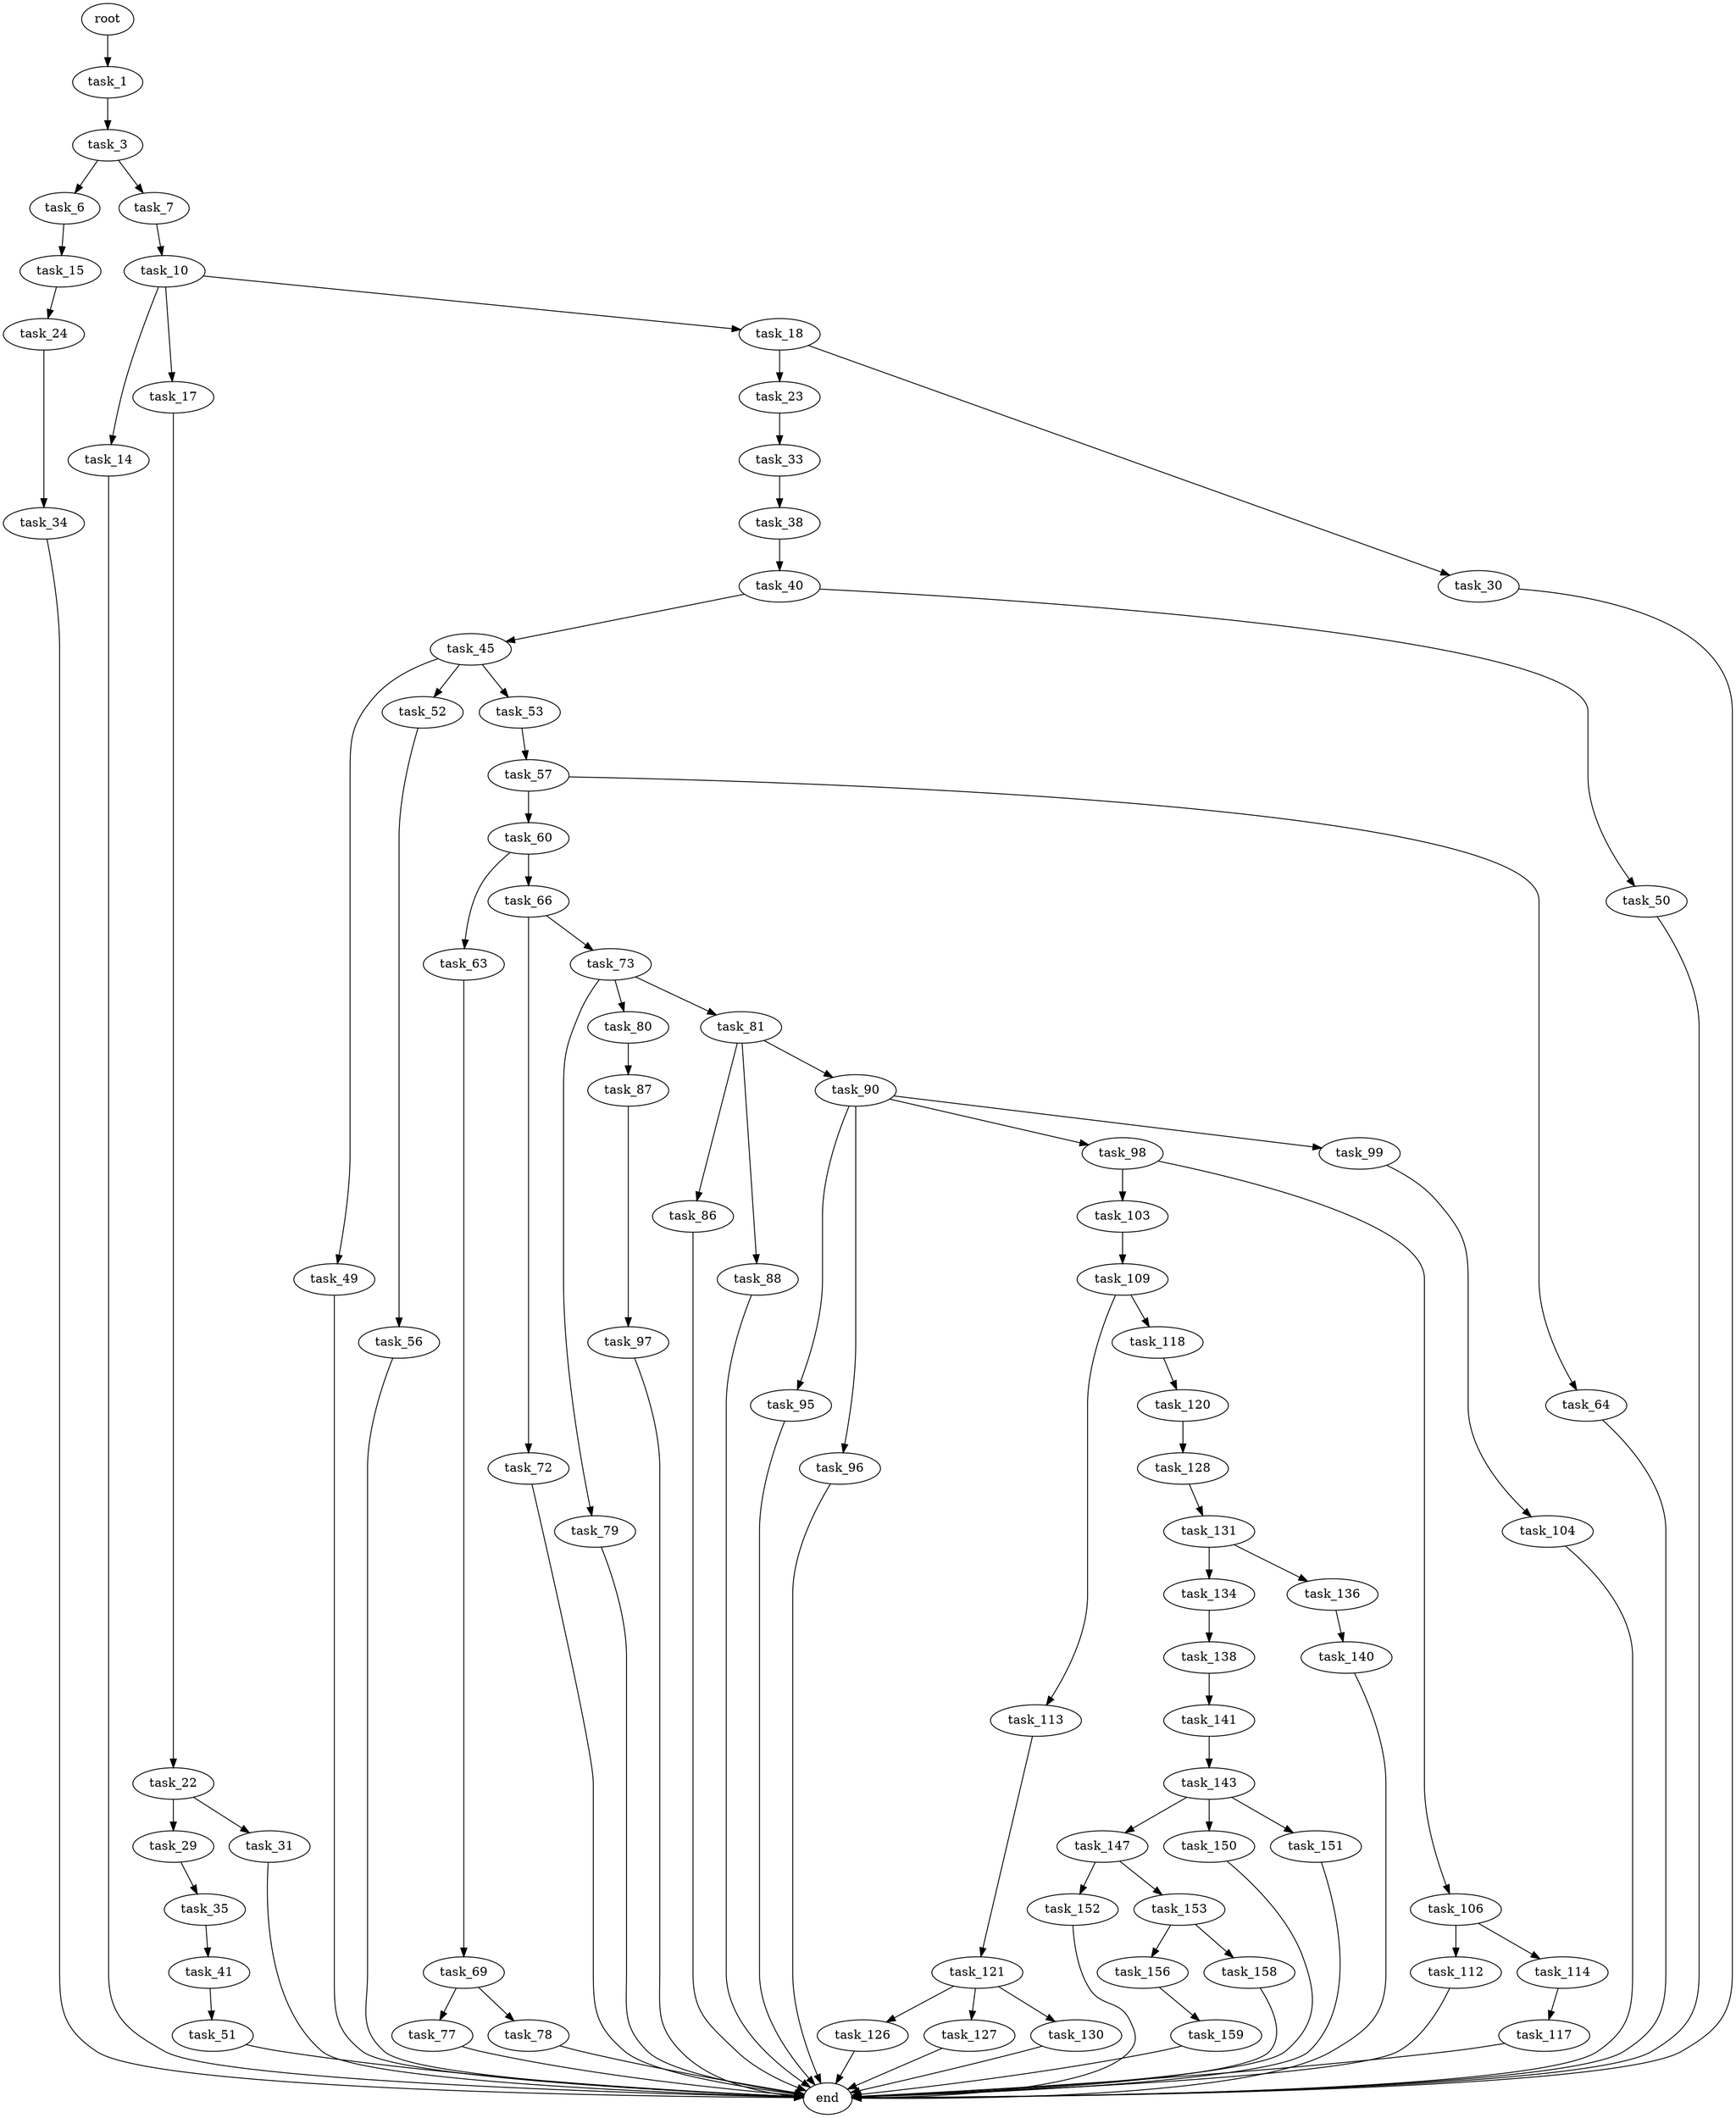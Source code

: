 digraph G {
  root [size="0.000000"];
  task_1 [size="26275016692.000000"];
  task_3 [size="68719476736.000000"];
  task_6 [size="68719476736.000000"];
  task_7 [size="25134053276.000000"];
  task_10 [size="4699556758.000000"];
  task_14 [size="24234517435.000000"];
  task_15 [size="549755813888.000000"];
  task_17 [size="571309652574.000000"];
  task_18 [size="4696461815.000000"];
  task_22 [size="8589934592.000000"];
  task_23 [size="27274397827.000000"];
  task_24 [size="626119936619.000000"];
  task_29 [size="368293445632.000000"];
  task_30 [size="42614426601.000000"];
  task_31 [size="193390549655.000000"];
  task_33 [size="33970242653.000000"];
  task_34 [size="68719476736.000000"];
  task_35 [size="6409440130.000000"];
  task_38 [size="22630011887.000000"];
  task_40 [size="625013266.000000"];
  task_41 [size="231928233984.000000"];
  task_45 [size="280442430719.000000"];
  task_49 [size="228435201359.000000"];
  task_50 [size="1669321343.000000"];
  task_51 [size="808515923375.000000"];
  task_52 [size="782757789696.000000"];
  task_53 [size="166557742430.000000"];
  task_56 [size="8589934592.000000"];
  task_57 [size="28991029248.000000"];
  task_60 [size="368293445632.000000"];
  task_63 [size="134217728000.000000"];
  task_64 [size="134217728000.000000"];
  task_66 [size="228502913807.000000"];
  task_69 [size="1204933007929.000000"];
  task_72 [size="8589934592.000000"];
  task_73 [size="4389568954.000000"];
  task_77 [size="1799750624.000000"];
  task_78 [size="18994690034.000000"];
  task_79 [size="22336123248.000000"];
  task_80 [size="1073741824000.000000"];
  task_81 [size="56032849382.000000"];
  task_86 [size="134217728000.000000"];
  task_87 [size="134217728000.000000"];
  task_88 [size="134217728000.000000"];
  task_90 [size="1073741824000.000000"];
  task_95 [size="101265709345.000000"];
  task_96 [size="286032549656.000000"];
  task_97 [size="377079343600.000000"];
  task_98 [size="231928233984.000000"];
  task_99 [size="117107491858.000000"];
  task_103 [size="1073741824000.000000"];
  task_104 [size="8380889665.000000"];
  task_106 [size="8293358968.000000"];
  task_109 [size="19286553406.000000"];
  task_112 [size="41639351339.000000"];
  task_113 [size="7857058085.000000"];
  task_114 [size="10798820284.000000"];
  task_117 [size="556026243580.000000"];
  task_118 [size="11351019123.000000"];
  task_120 [size="120017303899.000000"];
  task_121 [size="195775981133.000000"];
  task_126 [size="27703535551.000000"];
  task_127 [size="134217728000.000000"];
  task_128 [size="17697904132.000000"];
  task_130 [size="549755813888.000000"];
  task_131 [size="19625678311.000000"];
  task_134 [size="20129823212.000000"];
  task_136 [size="782757789696.000000"];
  task_138 [size="668339956300.000000"];
  task_140 [size="8589934592.000000"];
  task_141 [size="23645080954.000000"];
  task_143 [size="53244675828.000000"];
  task_147 [size="4470324597.000000"];
  task_150 [size="13993619411.000000"];
  task_151 [size="68719476736.000000"];
  task_152 [size="231928233984.000000"];
  task_153 [size="1601618249.000000"];
  task_156 [size="308523737090.000000"];
  task_158 [size="39795682092.000000"];
  task_159 [size="6828640613.000000"];
  end [size="0.000000"];

  root -> task_1 [size="1.000000"];
  task_1 -> task_3 [size="411041792.000000"];
  task_3 -> task_6 [size="134217728.000000"];
  task_3 -> task_7 [size="134217728.000000"];
  task_6 -> task_15 [size="134217728.000000"];
  task_7 -> task_10 [size="33554432.000000"];
  task_10 -> task_14 [size="75497472.000000"];
  task_10 -> task_17 [size="75497472.000000"];
  task_10 -> task_18 [size="75497472.000000"];
  task_14 -> end [size="1.000000"];
  task_15 -> task_24 [size="536870912.000000"];
  task_17 -> task_22 [size="679477248.000000"];
  task_18 -> task_23 [size="134217728.000000"];
  task_18 -> task_30 [size="134217728.000000"];
  task_22 -> task_29 [size="33554432.000000"];
  task_22 -> task_31 [size="33554432.000000"];
  task_23 -> task_33 [size="536870912.000000"];
  task_24 -> task_34 [size="536870912.000000"];
  task_29 -> task_35 [size="411041792.000000"];
  task_30 -> end [size="1.000000"];
  task_31 -> end [size="1.000000"];
  task_33 -> task_38 [size="33554432.000000"];
  task_34 -> end [size="1.000000"];
  task_35 -> task_41 [size="411041792.000000"];
  task_38 -> task_40 [size="411041792.000000"];
  task_40 -> task_45 [size="75497472.000000"];
  task_40 -> task_50 [size="75497472.000000"];
  task_41 -> task_51 [size="301989888.000000"];
  task_45 -> task_49 [size="209715200.000000"];
  task_45 -> task_52 [size="209715200.000000"];
  task_45 -> task_53 [size="209715200.000000"];
  task_49 -> end [size="1.000000"];
  task_50 -> end [size="1.000000"];
  task_51 -> end [size="1.000000"];
  task_52 -> task_56 [size="679477248.000000"];
  task_53 -> task_57 [size="679477248.000000"];
  task_56 -> end [size="1.000000"];
  task_57 -> task_60 [size="75497472.000000"];
  task_57 -> task_64 [size="75497472.000000"];
  task_60 -> task_63 [size="411041792.000000"];
  task_60 -> task_66 [size="411041792.000000"];
  task_63 -> task_69 [size="209715200.000000"];
  task_64 -> end [size="1.000000"];
  task_66 -> task_72 [size="536870912.000000"];
  task_66 -> task_73 [size="536870912.000000"];
  task_69 -> task_77 [size="838860800.000000"];
  task_69 -> task_78 [size="838860800.000000"];
  task_72 -> end [size="1.000000"];
  task_73 -> task_79 [size="134217728.000000"];
  task_73 -> task_80 [size="134217728.000000"];
  task_73 -> task_81 [size="134217728.000000"];
  task_77 -> end [size="1.000000"];
  task_78 -> end [size="1.000000"];
  task_79 -> end [size="1.000000"];
  task_80 -> task_87 [size="838860800.000000"];
  task_81 -> task_86 [size="209715200.000000"];
  task_81 -> task_88 [size="209715200.000000"];
  task_81 -> task_90 [size="209715200.000000"];
  task_86 -> end [size="1.000000"];
  task_87 -> task_97 [size="209715200.000000"];
  task_88 -> end [size="1.000000"];
  task_90 -> task_95 [size="838860800.000000"];
  task_90 -> task_96 [size="838860800.000000"];
  task_90 -> task_98 [size="838860800.000000"];
  task_90 -> task_99 [size="838860800.000000"];
  task_95 -> end [size="1.000000"];
  task_96 -> end [size="1.000000"];
  task_97 -> end [size="1.000000"];
  task_98 -> task_103 [size="301989888.000000"];
  task_98 -> task_106 [size="301989888.000000"];
  task_99 -> task_104 [size="209715200.000000"];
  task_103 -> task_109 [size="838860800.000000"];
  task_104 -> end [size="1.000000"];
  task_106 -> task_112 [size="301989888.000000"];
  task_106 -> task_114 [size="301989888.000000"];
  task_109 -> task_113 [size="536870912.000000"];
  task_109 -> task_118 [size="536870912.000000"];
  task_112 -> end [size="1.000000"];
  task_113 -> task_121 [size="301989888.000000"];
  task_114 -> task_117 [size="679477248.000000"];
  task_117 -> end [size="1.000000"];
  task_118 -> task_120 [size="301989888.000000"];
  task_120 -> task_128 [size="134217728.000000"];
  task_121 -> task_126 [size="209715200.000000"];
  task_121 -> task_127 [size="209715200.000000"];
  task_121 -> task_130 [size="209715200.000000"];
  task_126 -> end [size="1.000000"];
  task_127 -> end [size="1.000000"];
  task_128 -> task_131 [size="301989888.000000"];
  task_130 -> end [size="1.000000"];
  task_131 -> task_134 [size="33554432.000000"];
  task_131 -> task_136 [size="33554432.000000"];
  task_134 -> task_138 [size="536870912.000000"];
  task_136 -> task_140 [size="679477248.000000"];
  task_138 -> task_141 [size="679477248.000000"];
  task_140 -> end [size="1.000000"];
  task_141 -> task_143 [size="33554432.000000"];
  task_143 -> task_147 [size="838860800.000000"];
  task_143 -> task_150 [size="838860800.000000"];
  task_143 -> task_151 [size="838860800.000000"];
  task_147 -> task_152 [size="301989888.000000"];
  task_147 -> task_153 [size="301989888.000000"];
  task_150 -> end [size="1.000000"];
  task_151 -> end [size="1.000000"];
  task_152 -> end [size="1.000000"];
  task_153 -> task_156 [size="33554432.000000"];
  task_153 -> task_158 [size="33554432.000000"];
  task_156 -> task_159 [size="209715200.000000"];
  task_158 -> end [size="1.000000"];
  task_159 -> end [size="1.000000"];
}
